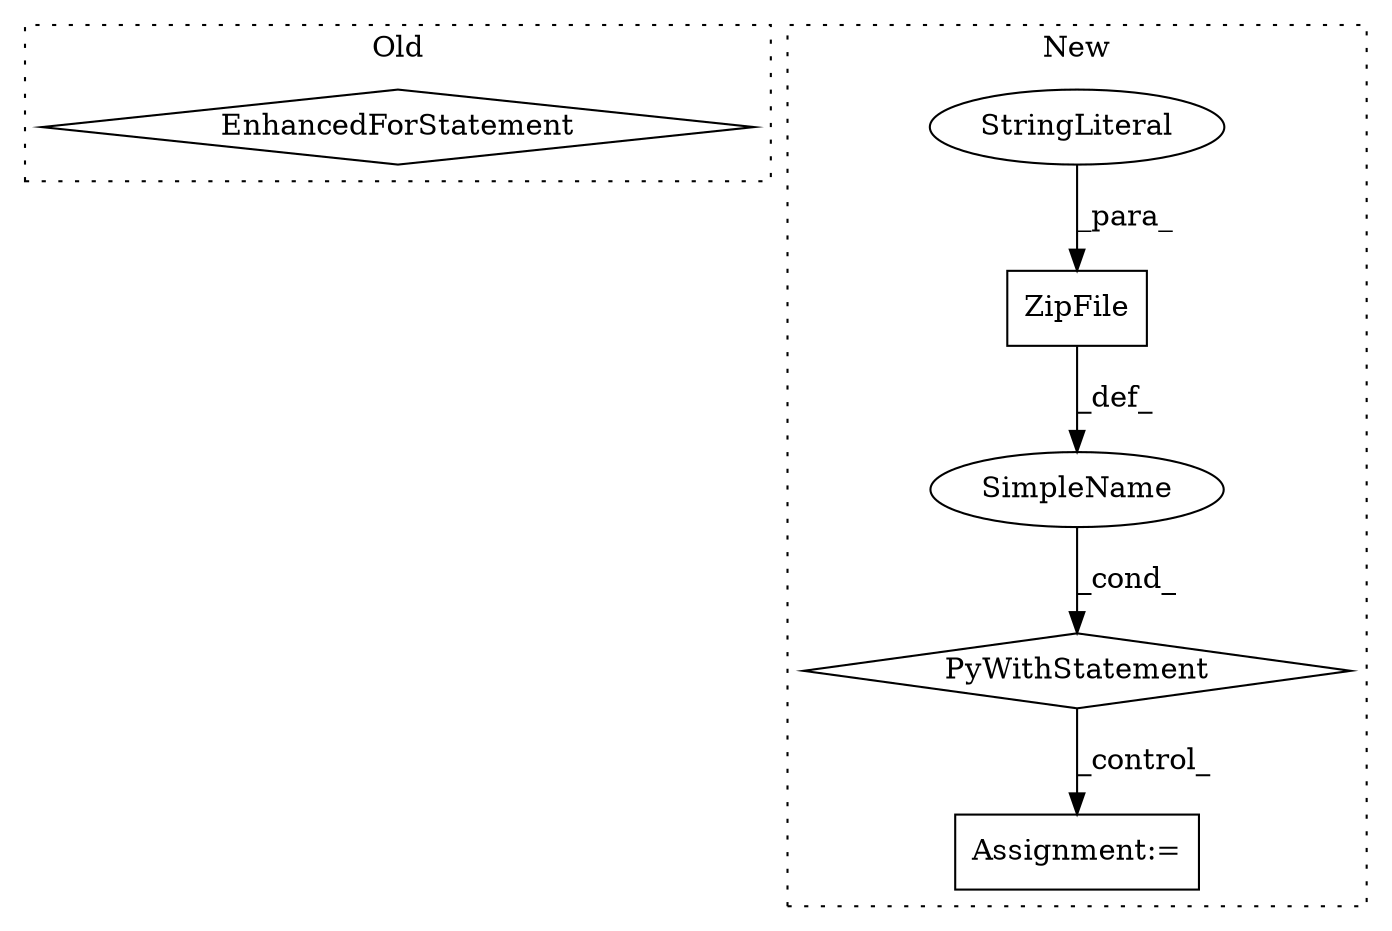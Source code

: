 digraph G {
subgraph cluster0 {
1 [label="EnhancedForStatement" a="70" s="1480,1581" l="65,2" shape="diamond"];
label = "Old";
style="dotted";
}
subgraph cluster1 {
2 [label="ZipFile" a="32" s="1479,1495" l="8,1" shape="box"];
3 [label="StringLiteral" a="45" s="1492" l="3" shape="ellipse"];
4 [label="Assignment:=" a="7" s="1510" l="8" shape="box"];
5 [label="SimpleName" a="42" s="" l="" shape="ellipse"];
6 [label="PyWithStatement" a="104" s="1469,1496" l="10,2" shape="diamond"];
label = "New";
style="dotted";
}
2 -> 5 [label="_def_"];
3 -> 2 [label="_para_"];
5 -> 6 [label="_cond_"];
6 -> 4 [label="_control_"];
}